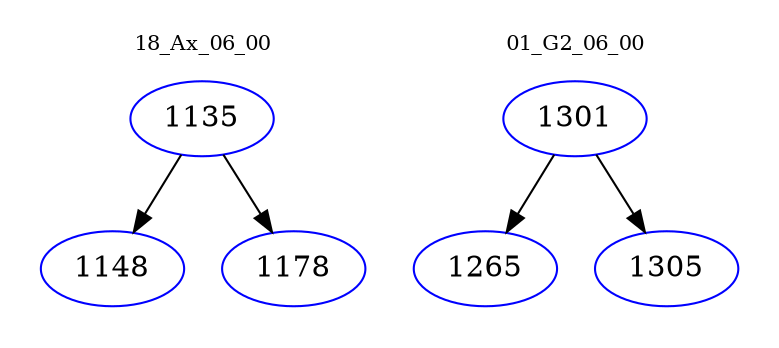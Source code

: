 digraph{
subgraph cluster_0 {
color = white
label = "18_Ax_06_00";
fontsize=10;
T0_1135 [label="1135", color="blue"]
T0_1135 -> T0_1148 [color="black"]
T0_1148 [label="1148", color="blue"]
T0_1135 -> T0_1178 [color="black"]
T0_1178 [label="1178", color="blue"]
}
subgraph cluster_1 {
color = white
label = "01_G2_06_00";
fontsize=10;
T1_1301 [label="1301", color="blue"]
T1_1301 -> T1_1265 [color="black"]
T1_1265 [label="1265", color="blue"]
T1_1301 -> T1_1305 [color="black"]
T1_1305 [label="1305", color="blue"]
}
}
